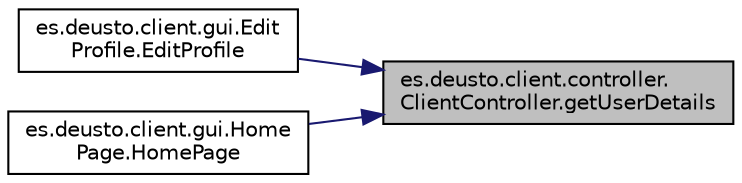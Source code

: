 digraph "es.deusto.client.controller.ClientController.getUserDetails"
{
 // LATEX_PDF_SIZE
  edge [fontname="Helvetica",fontsize="10",labelfontname="Helvetica",labelfontsize="10"];
  node [fontname="Helvetica",fontsize="10",shape=record];
  rankdir="RL";
  Node28 [label="es.deusto.client.controller.\lClientController.getUserDetails",height=0.2,width=0.4,color="black", fillcolor="grey75", style="filled", fontcolor="black",tooltip=" "];
  Node28 -> Node29 [dir="back",color="midnightblue",fontsize="10",style="solid"];
  Node29 [label="es.deusto.client.gui.Edit\lProfile.EditProfile",height=0.2,width=0.4,color="black", fillcolor="white", style="filled",URL="$classes_1_1deusto_1_1client_1_1gui_1_1_edit_profile.html#a0302d5f1a2df66b4e4ce357ec32015bd",tooltip=" "];
  Node28 -> Node30 [dir="back",color="midnightblue",fontsize="10",style="solid"];
  Node30 [label="es.deusto.client.gui.Home\lPage.HomePage",height=0.2,width=0.4,color="black", fillcolor="white", style="filled",URL="$classes_1_1deusto_1_1client_1_1gui_1_1_home_page.html#ada47f27769156f1d11578e12e651beed",tooltip=" "];
}
